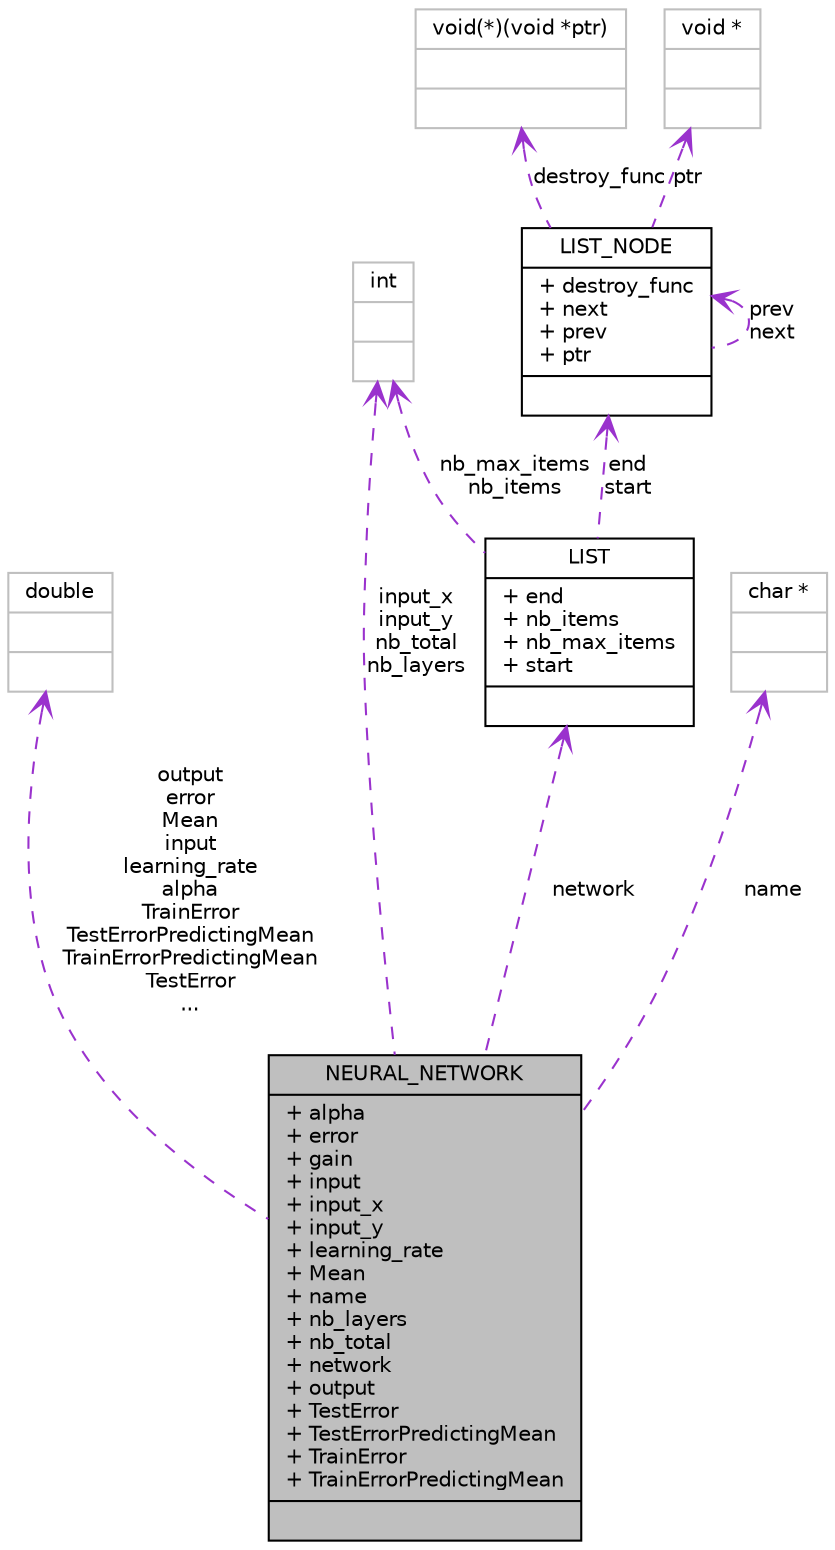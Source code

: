 digraph G
{
  edge [fontname="Helvetica",fontsize="10",labelfontname="Helvetica",labelfontsize="10"];
  node [fontname="Helvetica",fontsize="10",shape=record];
  Node1 [label="{NEURAL_NETWORK\n|+ alpha\l+ error\l+ gain\l+ input\l+ input_x\l+ input_y\l+ learning_rate\l+ Mean\l+ name\l+ nb_layers\l+ nb_total\l+ network\l+ output\l+ TestError\l+ TestErrorPredictingMean\l+ TrainError\l+ TrainErrorPredictingMean\l|}",height=0.2,width=0.4,color="black", fillcolor="grey75", style="filled" fontcolor="black"];
  Node2 -> Node1 [dir=back,color="darkorchid3",fontsize="10",style="dashed",label="output\nerror\nMean\ninput\nlearning_rate\nalpha\nTrainError\nTestErrorPredictingMean\nTrainErrorPredictingMean\nTestError\n...",arrowtail="open",fontname="Helvetica"];
  Node2 [label="{double\n||}",height=0.2,width=0.4,color="grey75", fillcolor="white", style="filled"];
  Node3 -> Node1 [dir=back,color="darkorchid3",fontsize="10",style="dashed",label="input_x\ninput_y\nnb_total\nnb_layers",arrowtail="open",fontname="Helvetica"];
  Node3 [label="{int\n||}",height=0.2,width=0.4,color="grey75", fillcolor="white", style="filled"];
  Node4 -> Node1 [dir=back,color="darkorchid3",fontsize="10",style="dashed",label="network",arrowtail="open",fontname="Helvetica"];
  Node4 [label="{LIST\n|+ end\l+ nb_items\l+ nb_max_items\l+ start\l|}",height=0.2,width=0.4,color="black", fillcolor="white", style="filled",URL="$struct_l_i_s_t.html"];
  Node3 -> Node4 [dir=back,color="darkorchid3",fontsize="10",style="dashed",label="nb_max_items\nnb_items",arrowtail="open",fontname="Helvetica"];
  Node5 -> Node4 [dir=back,color="darkorchid3",fontsize="10",style="dashed",label="end\nstart",arrowtail="open",fontname="Helvetica"];
  Node5 [label="{LIST_NODE\n|+ destroy_func\l+ next\l+ prev\l+ ptr\l|}",height=0.2,width=0.4,color="black", fillcolor="white", style="filled",URL="$struct_l_i_s_t___n_o_d_e.html"];
  Node5 -> Node5 [dir=back,color="darkorchid3",fontsize="10",style="dashed",label="prev\nnext",arrowtail="open",fontname="Helvetica"];
  Node6 -> Node5 [dir=back,color="darkorchid3",fontsize="10",style="dashed",label="destroy_func",arrowtail="open",fontname="Helvetica"];
  Node6 [label="{void(*)(void *ptr)\n||}",height=0.2,width=0.4,color="grey75", fillcolor="white", style="filled"];
  Node7 -> Node5 [dir=back,color="darkorchid3",fontsize="10",style="dashed",label="ptr",arrowtail="open",fontname="Helvetica"];
  Node7 [label="{void *\n||}",height=0.2,width=0.4,color="grey75", fillcolor="white", style="filled"];
  Node8 -> Node1 [dir=back,color="darkorchid3",fontsize="10",style="dashed",label="name",arrowtail="open",fontname="Helvetica"];
  Node8 [label="{char *\n||}",height=0.2,width=0.4,color="grey75", fillcolor="white", style="filled"];
}
